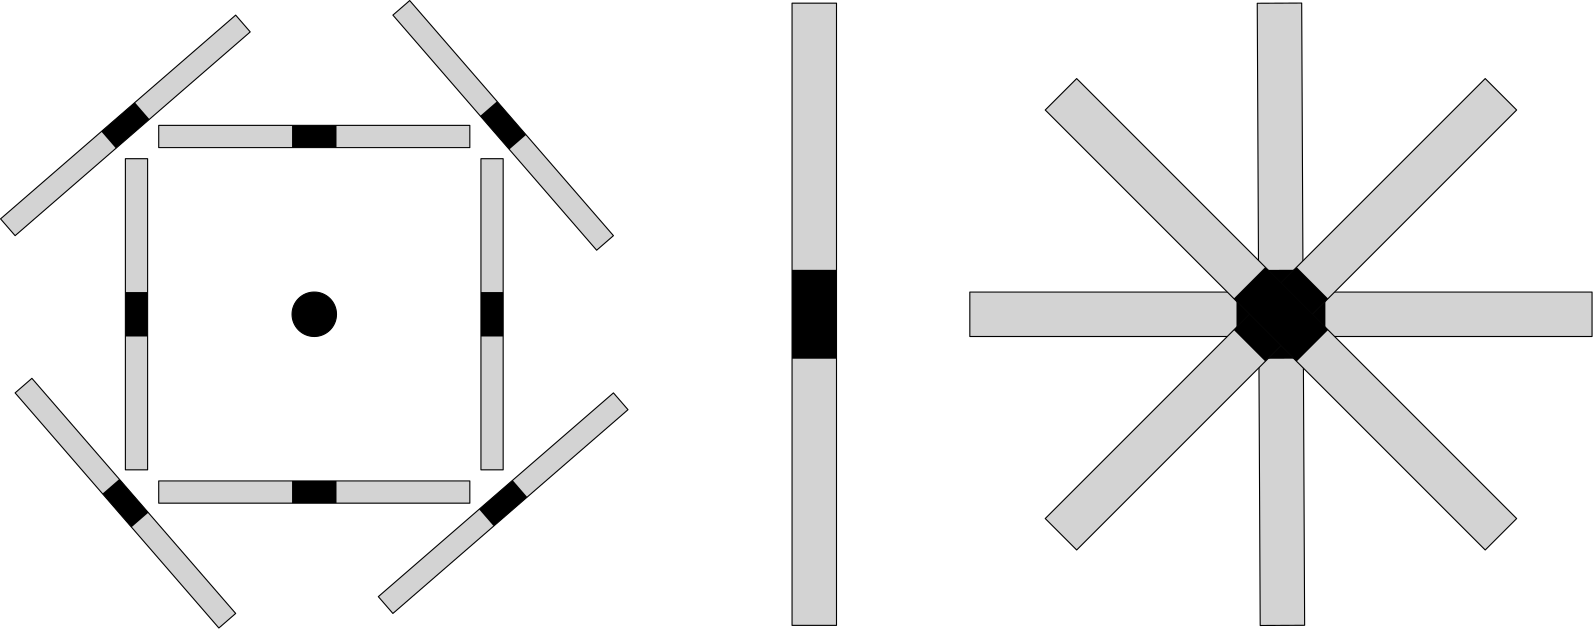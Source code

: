 <?xml version="1.0"?>
<!DOCTYPE ipe SYSTEM "ipe.dtd">
<ipe version="70107" creator="Ipe 7.1.7">
<info created="D:20150514152126" modified="D:20150514153523"/>
<ipestyle name="basic">
<symbol name="arrow/arc(spx)">
<path stroke="sym-stroke" fill="sym-stroke" pen="sym-pen">
0 0 m
-1 0.333 l
-1 -0.333 l
h
</path>
</symbol>
<symbol name="arrow/farc(spx)">
<path stroke="sym-stroke" fill="white" pen="sym-pen">
0 0 m
-1 0.333 l
-1 -0.333 l
h
</path>
</symbol>
<symbol name="arrow/ptarc(spx)">
<path stroke="sym-stroke" fill="sym-stroke" pen="sym-pen">
0 0 m
-1 0.333 l
-0.8 0 l
-1 -0.333 l
h
</path>
</symbol>
<symbol name="arrow/fptarc(spx)">
<path stroke="sym-stroke" fill="white" pen="sym-pen">
0 0 m
-1 0.333 l
-0.8 0 l
-1 -0.333 l
h
</path>
</symbol>
<symbol name="mark/circle(sx)" transformations="translations">
<path fill="sym-stroke">
0.6 0 0 0.6 0 0 e
0.4 0 0 0.4 0 0 e
</path>
</symbol>
<symbol name="mark/disk(sx)" transformations="translations">
<path fill="sym-stroke">
0.6 0 0 0.6 0 0 e
</path>
</symbol>
<symbol name="mark/fdisk(sfx)" transformations="translations">
<group>
<path fill="sym-fill">
0.5 0 0 0.5 0 0 e
</path>
<path fill="sym-stroke" fillrule="eofill">
0.6 0 0 0.6 0 0 e
0.4 0 0 0.4 0 0 e
</path>
</group>
</symbol>
<symbol name="mark/box(sx)" transformations="translations">
<path fill="sym-stroke" fillrule="eofill">
-0.6 -0.6 m
0.6 -0.6 l
0.6 0.6 l
-0.6 0.6 l
h
-0.4 -0.4 m
0.4 -0.4 l
0.4 0.4 l
-0.4 0.4 l
h
</path>
</symbol>
<symbol name="mark/square(sx)" transformations="translations">
<path fill="sym-stroke">
-0.6 -0.6 m
0.6 -0.6 l
0.6 0.6 l
-0.6 0.6 l
h
</path>
</symbol>
<symbol name="mark/fsquare(sfx)" transformations="translations">
<group>
<path fill="sym-fill">
-0.5 -0.5 m
0.5 -0.5 l
0.5 0.5 l
-0.5 0.5 l
h
</path>
<path fill="sym-stroke" fillrule="eofill">
-0.6 -0.6 m
0.6 -0.6 l
0.6 0.6 l
-0.6 0.6 l
h
-0.4 -0.4 m
0.4 -0.4 l
0.4 0.4 l
-0.4 0.4 l
h
</path>
</group>
</symbol>
<symbol name="mark/cross(sx)" transformations="translations">
<group>
<path fill="sym-stroke">
-0.43 -0.57 m
0.57 0.43 l
0.43 0.57 l
-0.57 -0.43 l
h
</path>
<path fill="sym-stroke">
-0.43 0.57 m
0.57 -0.43 l
0.43 -0.57 l
-0.57 0.43 l
h
</path>
</group>
</symbol>
<symbol name="arrow/fnormal(spx)">
<path stroke="sym-stroke" fill="white" pen="sym-pen">
0 0 m
-1 0.333 l
-1 -0.333 l
h
</path>
</symbol>
<symbol name="arrow/pointed(spx)">
<path stroke="sym-stroke" fill="sym-stroke" pen="sym-pen">
0 0 m
-1 0.333 l
-0.8 0 l
-1 -0.333 l
h
</path>
</symbol>
<symbol name="arrow/fpointed(spx)">
<path stroke="sym-stroke" fill="white" pen="sym-pen">
0 0 m
-1 0.333 l
-0.8 0 l
-1 -0.333 l
h
</path>
</symbol>
<symbol name="arrow/linear(spx)">
<path stroke="sym-stroke" pen="sym-pen">
-1 0.333 m
0 0 l
-1 -0.333 l
</path>
</symbol>
<symbol name="arrow/fdouble(spx)">
<path stroke="sym-stroke" fill="white" pen="sym-pen">
0 0 m
-1 0.333 l
-1 -0.333 l
h
-1 0 m
-2 0.333 l
-2 -0.333 l
h
</path>
</symbol>
<symbol name="arrow/double(spx)">
<path stroke="sym-stroke" fill="sym-stroke" pen="sym-pen">
0 0 m
-1 0.333 l
-1 -0.333 l
h
-1 0 m
-2 0.333 l
-2 -0.333 l
h
</path>
</symbol>
<pen name="heavier" value="0.8"/>
<pen name="fat" value="1.2"/>
<pen name="ultrafat" value="2"/>
<symbolsize name="large" value="5"/>
<symbolsize name="small" value="2"/>
<symbolsize name="tiny" value="1.1"/>
<arrowsize name="large" value="10"/>
<arrowsize name="small" value="5"/>
<arrowsize name="tiny" value="3"/>
<color name="red" value="1 0 0"/>
<color name="green" value="0 1 0"/>
<color name="blue" value="0 0 1"/>
<color name="yellow" value="1 1 0"/>
<color name="orange" value="1 0.647 0"/>
<color name="gold" value="1 0.843 0"/>
<color name="purple" value="0.627 0.125 0.941"/>
<color name="gray" value="0.745"/>
<color name="brown" value="0.647 0.165 0.165"/>
<color name="navy" value="0 0 0.502"/>
<color name="pink" value="1 0.753 0.796"/>
<color name="seagreen" value="0.18 0.545 0.341"/>
<color name="turquoise" value="0.251 0.878 0.816"/>
<color name="violet" value="0.933 0.51 0.933"/>
<color name="darkblue" value="0 0 0.545"/>
<color name="darkcyan" value="0 0.545 0.545"/>
<color name="darkgray" value="0.663"/>
<color name="darkgreen" value="0 0.392 0"/>
<color name="darkmagenta" value="0.545 0 0.545"/>
<color name="darkorange" value="1 0.549 0"/>
<color name="darkred" value="0.545 0 0"/>
<color name="lightblue" value="0.678 0.847 0.902"/>
<color name="lightcyan" value="0.878 1 1"/>
<color name="lightgray" value="0.827"/>
<color name="lightgreen" value="0.565 0.933 0.565"/>
<color name="lightyellow" value="1 1 0.878"/>
<dashstyle name="dashed" value="[4] 0"/>
<dashstyle name="dotted" value="[1 3] 0"/>
<dashstyle name="dash dotted" value="[4 2 1 2] 0"/>
<dashstyle name="dash dot dotted" value="[4 2 1 2 1 2] 0"/>
<textsize name="large" value="\large"/>
<textsize name="Large" value="\Large"/>
<textsize name="LARGE" value="\LARGE"/>
<textsize name="huge" value="\huge"/>
<textsize name="Huge" value="\Huge"/>
<textsize name="small" value="\small"/>
<textsize name="footnote" value="\footnotesize"/>
<textsize name="tiny" value="\tiny"/>
<textstyle name="center" begin="\begin{center}" end="\end{center}"/>
<textstyle name="itemize" begin="\begin{itemize}" end="\end{itemize}"/>
<textstyle name="item" begin="\begin{itemize}\item{}" end="\end{itemize}"/>
<gridsize name="4 pts" value="4"/>
<gridsize name="8 pts (~3 mm)" value="8"/>
<gridsize name="16 pts (~6 mm)" value="16"/>
<gridsize name="32 pts (~12 mm)" value="32"/>
<gridsize name="10 pts (~3.5 mm)" value="10"/>
<gridsize name="20 pts (~7 mm)" value="20"/>
<gridsize name="14 pts (~5 mm)" value="14"/>
<gridsize name="28 pts (~10 mm)" value="28"/>
<gridsize name="56 pts (~20 mm)" value="56"/>
<anglesize name="90 deg" value="90"/>
<anglesize name="60 deg" value="60"/>
<anglesize name="45 deg" value="45"/>
<anglesize name="30 deg" value="30"/>
<anglesize name="22.5 deg" value="22.5"/>
<tiling name="falling" angle="-60" step="4" width="1"/>
<tiling name="rising" angle="30" step="4" width="1"/>
</ipestyle>
<page>
<layer name="alpha"/>
<view layers="alpha" active="alpha"/>
<path layer="alpha" matrix="1 0 0 1 168 8" stroke="black" fill="lightgray">
192 704 m
192 688 l
416 688 l
416 704 l
h
</path>
<path matrix="1 0 0 1 168 8" fill="black">
288 704 m
288 688 l
320 688 l
320 704 l
h
</path>
<path matrix="0.00473928 -0.999989 0.999989 0.00473928 -225.433 1004.7" stroke="black" fill="lightgray">
192 704 m
192 688 l
416 688 l
416 704 l
h
</path>
<path matrix="0.00473928 -0.999989 0.999989 0.00473928 -225.433 1004.7" fill="black">
288 704 m
288 688 l
320 688 l
320 704 l
h
</path>
<path matrix="0.707107 0.707107 -0.707107 0.707107 749.186 -3.10678" stroke="black" fill="lightgray">
192 704 m
192 688 l
416 688 l
416 704 l
h
</path>
<path matrix="0.707107 0.707107 -0.707107 0.707107 749.186 -3.10678" fill="black">
288 704 m
288 688 l
320 688 l
320 704 l
h
</path>
<path matrix="0.707107 -0.707107 0.707107 0.707107 -235.107 426.814" stroke="black" fill="lightgray">
192 704 m
192 688 l
416 688 l
416 704 l
h
</path>
<path matrix="0.707107 -0.707107 0.707107 0.707107 -235.107 426.814" fill="black">
288 704 m
288 688 l
320 688 l
320 704 l
h
</path>
<path matrix="0 1 -1 0 1000 400" stroke="black" fill="lightgray">
192 704 m
192 688 l
416 688 l
416 704 l
h
</path>
<path matrix="0 1 -1 0 1000 400" fill="black">
288 704 m
288 688 l
320 688 l
320 704 l
h
</path>
<path matrix="1 0 0 1 12 0" stroke="black" fill="black">
8 0 0 8 112 704 e
</path>
<path matrix="0 0.5 -0.5 0 536 552" stroke="black" fill="lightgray">
192 704 m
192 688 l
416 688 l
416 704 l
h
</path>
<path matrix="0 0.5 -0.5 0 536 552" fill="black">
288 704 m
288 688 l
320 688 l
320 704 l
h
</path>
<path matrix="0 0.5 -0.5 0 408 552" stroke="black" fill="lightgray">
192 704 m
192 688 l
416 688 l
416 704 l
h
</path>
<path matrix="0 0.5 -0.5 0 408 552" fill="black">
288 704 m
288 688 l
320 688 l
320 704 l
h
</path>
<path matrix="-0.5 0 0 -0.5 276 1116" stroke="black" fill="lightgray">
192 704 m
192 688 l
416 688 l
416 704 l
h
</path>
<path matrix="-0.5 0 0 -0.5 276 1116" fill="black">
288 704 m
288 688 l
320 688 l
320 704 l
h
</path>
<path matrix="-0.5 0 0 -0.5 276 988" stroke="black" fill="lightgray">
192 704 m
192 688 l
416 688 l
416 704 l
h
</path>
<path matrix="-0.5 0 0 -0.5 276 988" fill="black">
288 704 m
288 688 l
320 688 l
320 704 l
h
</path>
<path matrix="-0.377845 -0.327465 0.327465 -0.377845 -57.0511 1134.53" stroke="black" fill="lightgray">
192 704 m
192 688 l
416 688 l
416 704 l
h
</path>
<path matrix="-0.377845 -0.327465 0.327465 -0.377845 -57.0511 1134.53" fill="black">
288 704 m
288 688 l
320 688 l
320 704 l
h
</path>
<path matrix="-0.377845 -0.327465 0.327465 -0.377845 78.9489 998.53" stroke="black" fill="lightgray">
192 704 m
192 688 l
416 688 l
416 704 l
h
</path>
<path matrix="-0.377845 -0.327465 0.327465 -0.377845 78.9489 998.53" fill="black">
288 704 m
288 688 l
320 688 l
320 704 l
h
</path>
<path matrix="0.327465 -0.377845 0.377845 0.327465 -306.53 522.95" stroke="black" fill="lightgray">
192 704 m
192 688 l
416 688 l
416 704 l
h
</path>
<path matrix="0.327465 -0.377845 0.377845 0.327465 -306.53 522.95" fill="black">
288 704 m
288 688 l
320 688 l
320 704 l
h
</path>
<path matrix="0.327465 -0.377845 0.377845 0.327465 -170.53 658.95" stroke="black" fill="lightgray">
192 704 m
192 688 l
416 688 l
416 704 l
h
</path>
<path matrix="0.327465 -0.377845 0.377845 0.327465 -170.53 658.95" fill="black">
288 704 m
288 688 l
320 688 l
320 704 l
h
</path>
</page>
</ipe>
